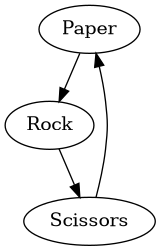 @startuml
digraph world {
size="7,7";

    Paper -> Rock
    Scissors -> Paper
    Rock -> Scissors

    

}
@enduml 